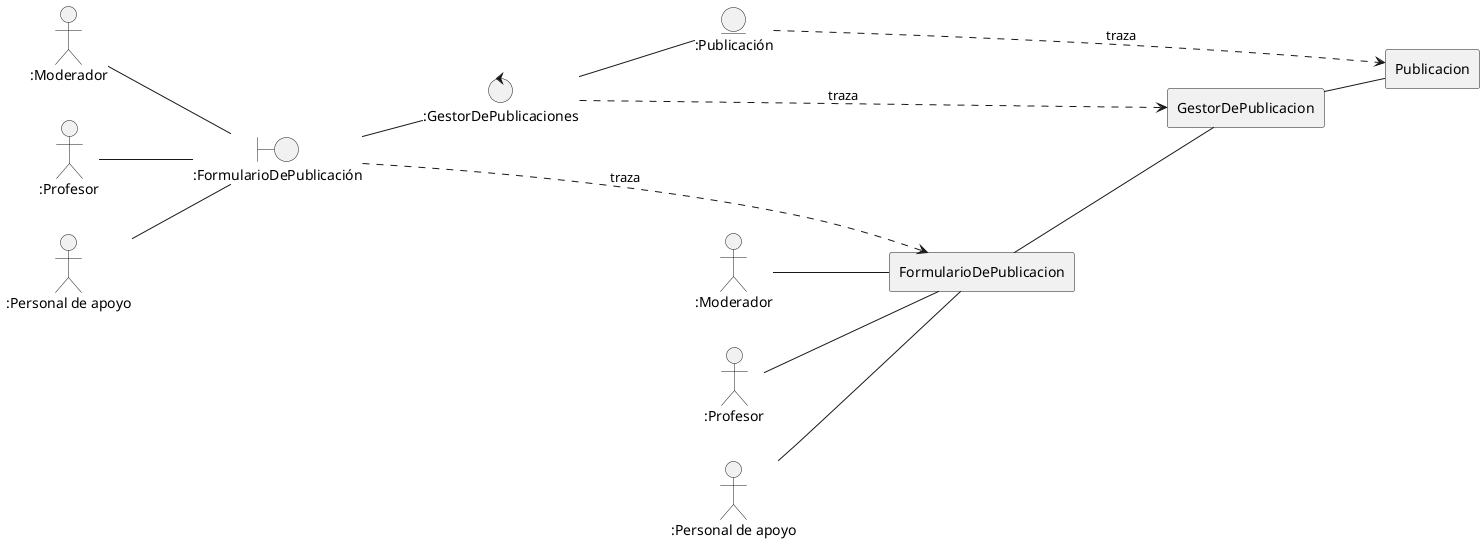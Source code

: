 @startuml UC7 Hacer Una Publicacion Traza

left to right direction

' Analisis

Actor ":Moderador" as moderador
Actor ":Profesor" as profe
Actor ":Personal de apoyo" as pa

boundary ":FormularioDePublicación" as form
control ":GestorDePublicaciones" as gestor
entity ":Publicación" as p

profe -- form
pa -- form
moderador -- form
form -- gestor
gestor -- p

'Diseño

Actor ":Moderador" as moderador2
Actor ":Profesor" as profesor
Actor ":Personal de apoyo" as personalApoyo

agent  "Publicacion" as publicacion
agent "GestorDePublicacion" as gestorPublicacion
agent "FormularioDePublicacion" as formularioPublicacion

'Relaciones diseño

moderador2 -- formularioPublicacion 
profesor -- formularioPublicacion 
personalApoyo -- formularioPublicacion 

formularioPublicacion -- gestorPublicacion
gestorPublicacion -- publicacion

'Traza

form ....> formularioPublicacion : traza
gestor ....> gestorPublicacion : traza
p ....> publicacion: traza

@enduml